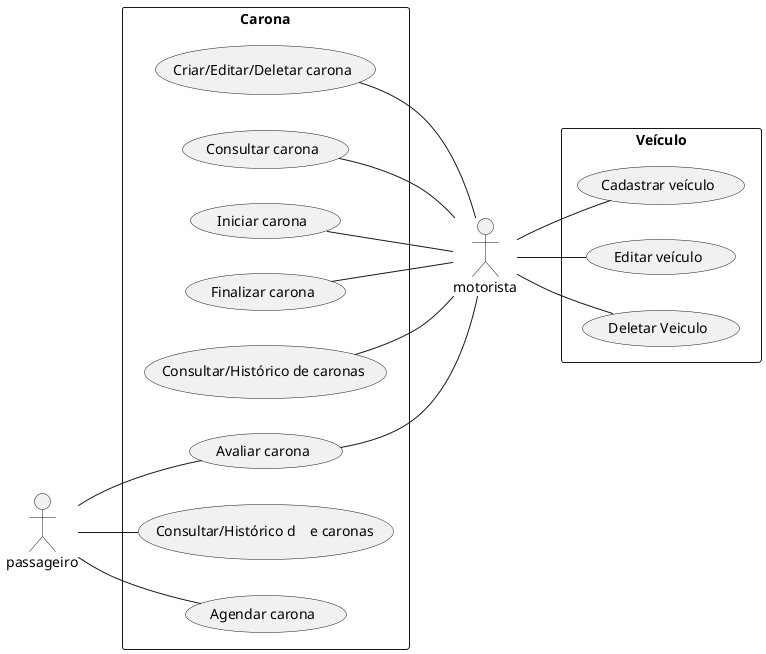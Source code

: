 @startuml Entidade Carona
left to right direction
actor motorista
actor passageiro
rectangle Veículo {
    motorista -- (Cadastrar veículo)
    motorista -- (Editar veículo)
    motorista -- (Deletar Veiculo)
}
rectangle Carona {
    (Criar/Editar/Deletar carona) -- motorista
    (Consultar carona) -- motorista
    (Iniciar carona) -- motorista
    (Finalizar carona) -- motorista
    (Consultar/Histórico de caronas) -- motorista
    (Avaliar carona) -- motorista
    passageiro -- (Consultar/Histórico d    e caronas)
    passageiro -- (Agendar carona)
    passageiro -- (Avaliar carona)
}
@enduml